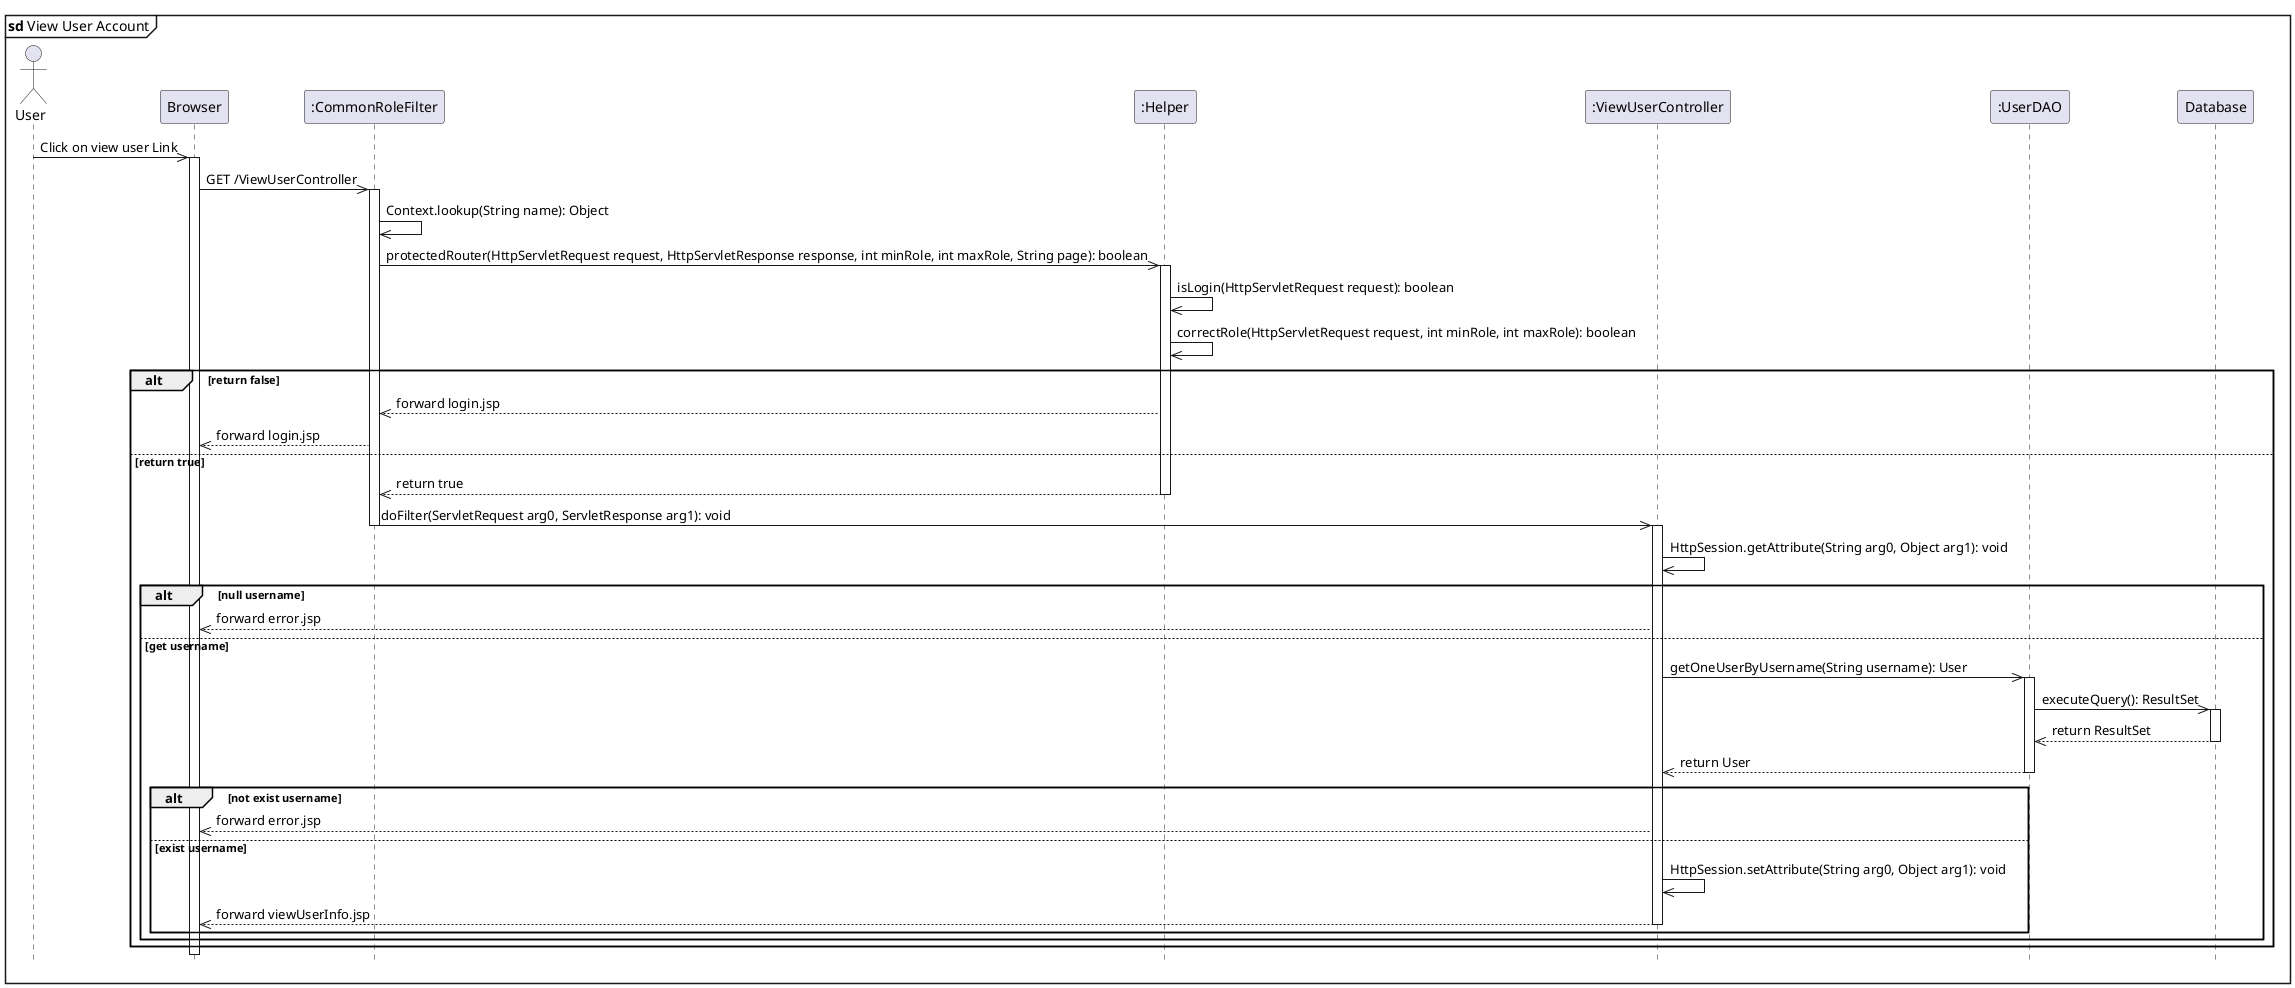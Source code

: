 @startuml viewUser

hide footbox
mainframe <b>sd</b> View User Account
actor User
participant "Browser" as Browser
participant ":CommonRoleFilter" as CommonRoleFilter
participant ":Helper" as Helper
participant ":ViewUserController" as ViewUserController
participant ":UserDAO" as UserDao
participant "Database" as DB

User ->> Browser: Click on view user Link
activate Browser
Browser ->> CommonRoleFilter: GET /ViewUserController
activate CommonRoleFilter
CommonRoleFilter ->> CommonRoleFilter: Context.lookup(String name): Object
CommonRoleFilter ->> Helper: protectedRouter(HttpServletRequest request, HttpServletResponse response, int minRole, int maxRole, String page): boolean
activate Helper
Helper ->> Helper: isLogin(HttpServletRequest request): boolean
Helper ->> Helper: correctRole(HttpServletRequest request, int minRole, int maxRole): boolean
alt return false 
    Helper -->> CommonRoleFilter: forward login.jsp
    CommonRoleFilter -->> Browser: forward login.jsp
else return true
    Helper -->> CommonRoleFilter: return true
    deactivate Helper
    CommonRoleFilter ->> ViewUserController: doFilter(ServletRequest arg0, ServletResponse arg1): void
    deactivate CommonRoleFilter
    activate ViewUserController
    ViewUserController ->> ViewUserController: HttpSession.getAttribute(String arg0, Object arg1): void
    alt null username
        ViewUserController -->> Browser: forward error.jsp
    else get username
        ViewUserController ->> UserDao: getOneUserByUsername(String username): User
        activate UserDao
        UserDao ->> DB: executeQuery(): ResultSet
        activate DB
        DB -->> UserDao: return ResultSet
        deactivate DB
        UserDao -->> ViewUserController: return User
        deactivate UserDao
        alt not exist username
            ViewUserController -->> Browser: forward error.jsp
        else exist username
            ViewUserController ->> ViewUserController: HttpSession.setAttribute(String arg0, Object arg1): void
            ViewUserController -->> Browser: forward viewUserInfo.jsp
        deactivate ViewUserController
    end
    end
end

@enduml
